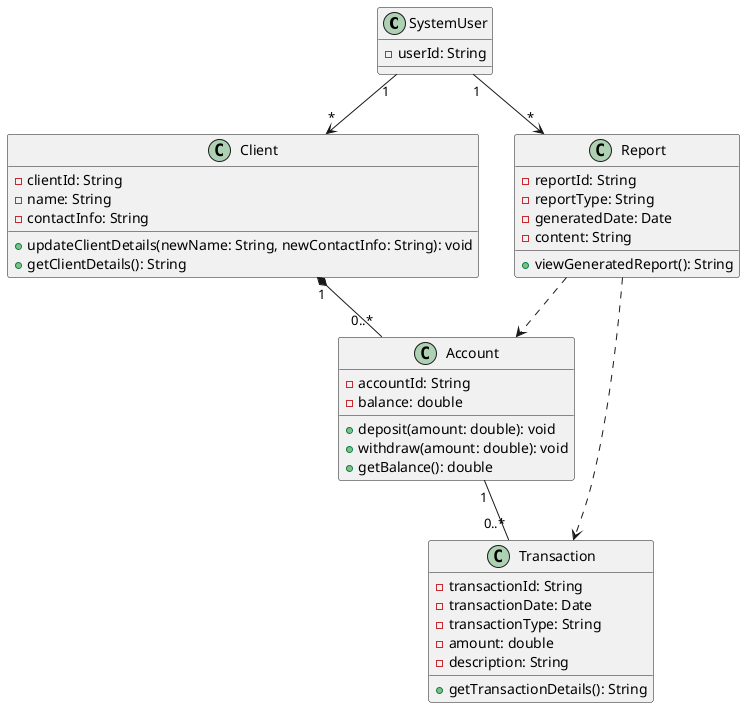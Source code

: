 @startuml

class SystemUser {
  - userId: String
}

class Client {
  - clientId: String
  - name: String
  - contactInfo: String
  + updateClientDetails(newName: String, newContactInfo: String): void
  + getClientDetails(): String
}

class Account {
  - accountId: String
  - balance: double
  + deposit(amount: double): void
  + withdraw(amount: double): void
  + getBalance(): double
}

class Transaction {
  - transactionId: String
  - transactionDate: Date
  - transactionType: String
  - amount: double
  - description: String
  + getTransactionDetails(): String
}

class Report {
  - reportId: String
  - reportType: String
  - generatedDate: Date
  - content: String
  + viewGeneratedReport(): String
}

SystemUser "1" --> "*" Client
Client "1" *-- "0..*" Account
Account "1" -- "0..*" Transaction
SystemUser "1" --> "*" Report

Report ..> Transaction
Report ..> Account

@enduml